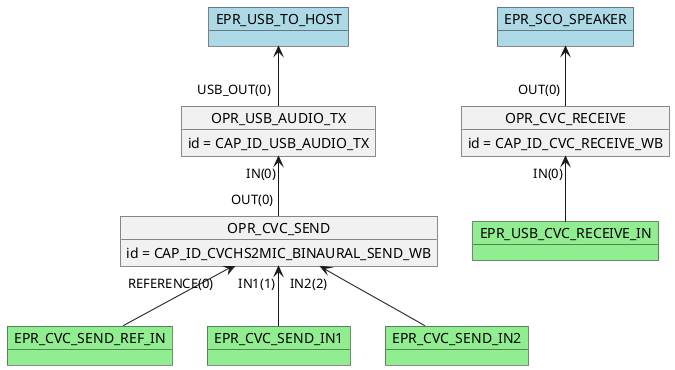@startuml

    object OPR_USB_AUDIO_TX
    OPR_USB_AUDIO_TX : id = CAP_ID_USB_AUDIO_TX
    object OPR_CVC_RECEIVE
    OPR_CVC_RECEIVE : id = CAP_ID_CVC_RECEIVE_WB
    object OPR_CVC_SEND
    OPR_CVC_SEND : id = CAP_ID_CVCHS2MIC_BINAURAL_SEND_WB
    OPR_USB_AUDIO_TX "IN(0)"<-- "OUT(0)" OPR_CVC_SEND
    object EPR_USB_CVC_RECEIVE_IN #lightgreen
    OPR_CVC_RECEIVE "IN(0)" <-- EPR_USB_CVC_RECEIVE_IN
    object EPR_CVC_SEND_REF_IN #lightgreen
    OPR_CVC_SEND "REFERENCE(0)" <-- EPR_CVC_SEND_REF_IN
    object EPR_CVC_SEND_IN1 #lightgreen
    OPR_CVC_SEND "IN1(1)" <-- EPR_CVC_SEND_IN1
    object EPR_CVC_SEND_IN2 #lightgreen
    OPR_CVC_SEND "IN2(2)" <-- EPR_CVC_SEND_IN2
    object EPR_SCO_SPEAKER #lightblue
    EPR_SCO_SPEAKER <-- "OUT(0)" OPR_CVC_RECEIVE
    object EPR_USB_TO_HOST #lightblue
    EPR_USB_TO_HOST <-- "USB_OUT(0)" OPR_USB_AUDIO_TX
@enduml
